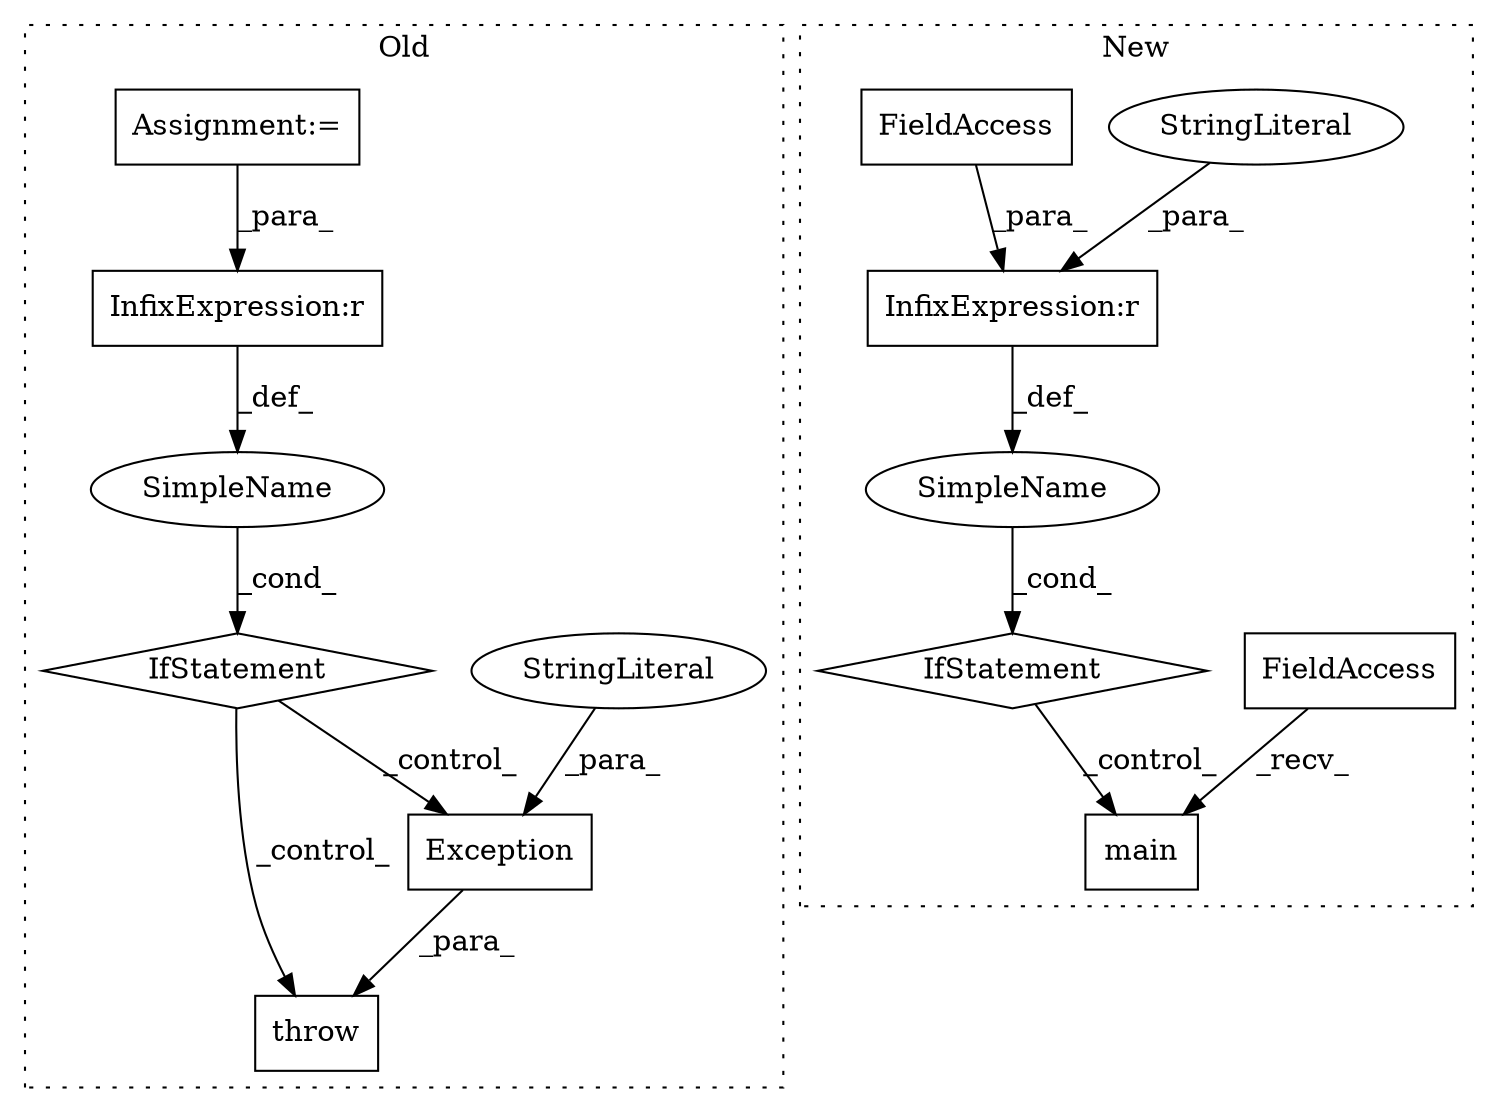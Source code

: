 digraph G {
subgraph cluster0 {
1 [label="Exception" a="32" s="1665,1701" l="10,1" shape="box"];
3 [label="SimpleName" a="42" s="" l="" shape="ellipse"];
4 [label="throw" a="53" s="1659" l="6" shape="box"];
5 [label="StringLiteral" a="45" s="1675" l="26" shape="ellipse"];
6 [label="InfixExpression:r" a="27" s="1640" l="4" shape="box"];
13 [label="IfStatement" a="25" s="1627,1649" l="4,2" shape="diamond"];
14 [label="Assignment:=" a="7" s="1503" l="1" shape="box"];
label = "Old";
style="dotted";
}
subgraph cluster1 {
2 [label="main" a="32" s="1676" l="6" shape="box"];
7 [label="InfixExpression:r" a="27" s="1643" l="4" shape="box"];
8 [label="StringLiteral" a="45" s="1647" l="10" shape="ellipse"];
9 [label="FieldAccess" a="22" s="1667" l="8" shape="box"];
10 [label="FieldAccess" a="22" s="1635" l="8" shape="box"];
11 [label="SimpleName" a="42" s="" l="" shape="ellipse"];
12 [label="IfStatement" a="25" s="1631,1657" l="4,2" shape="diamond"];
label = "New";
style="dotted";
}
1 -> 4 [label="_para_"];
3 -> 13 [label="_cond_"];
5 -> 1 [label="_para_"];
6 -> 3 [label="_def_"];
7 -> 11 [label="_def_"];
8 -> 7 [label="_para_"];
9 -> 2 [label="_recv_"];
10 -> 7 [label="_para_"];
11 -> 12 [label="_cond_"];
12 -> 2 [label="_control_"];
13 -> 1 [label="_control_"];
13 -> 4 [label="_control_"];
14 -> 6 [label="_para_"];
}